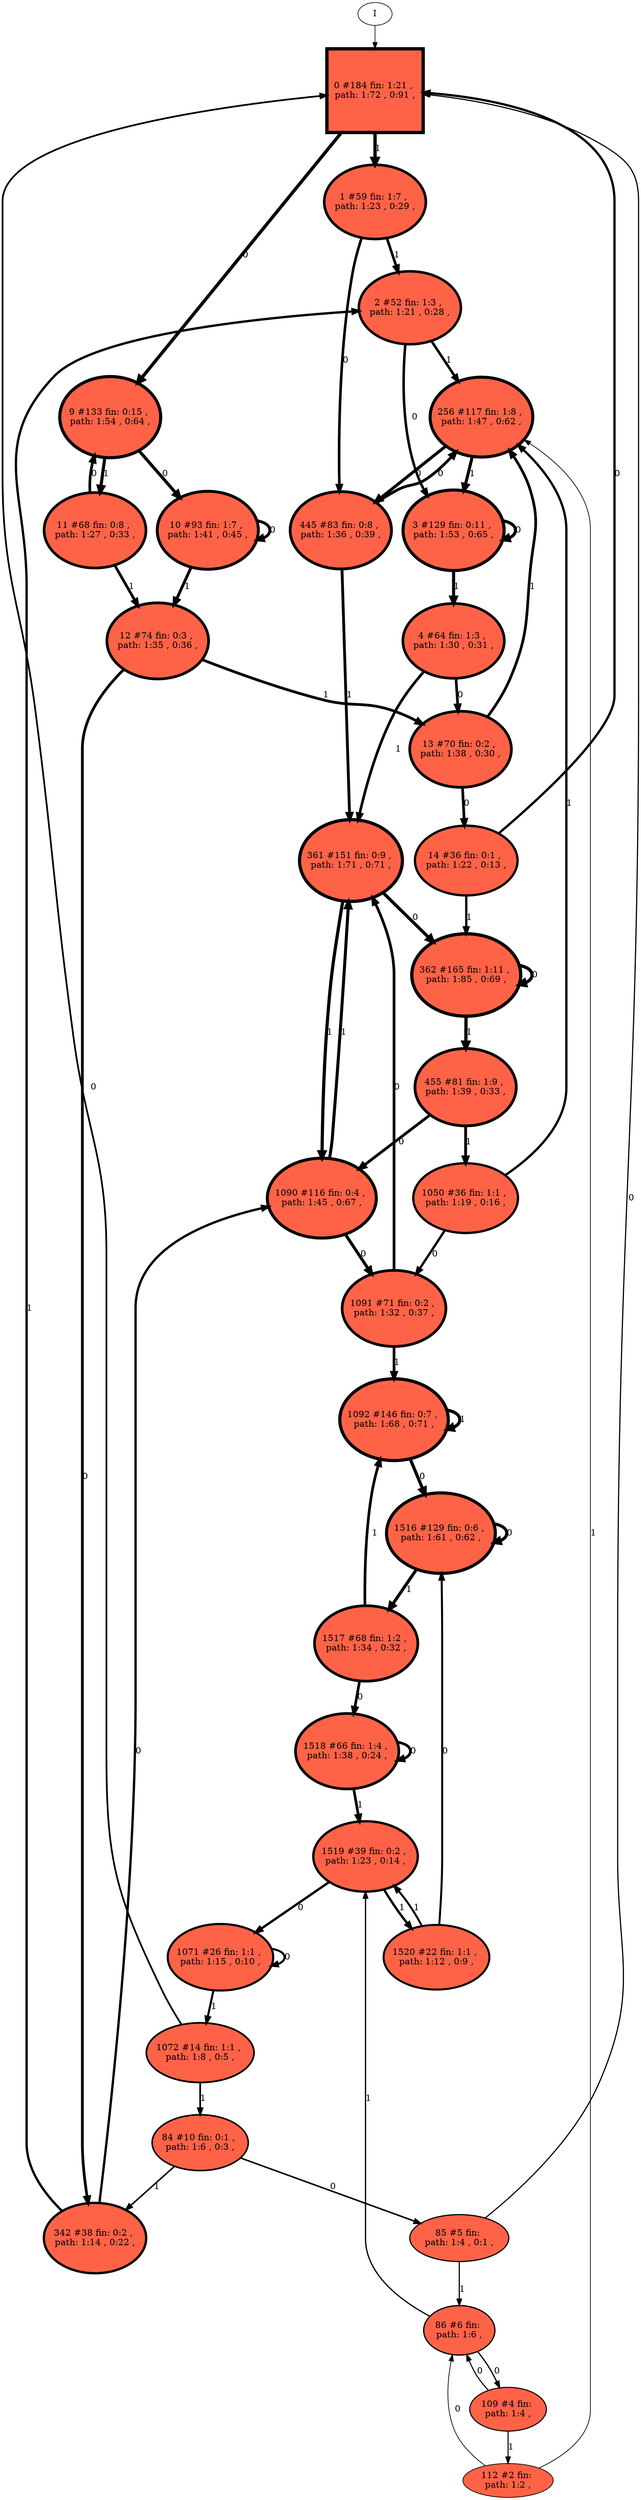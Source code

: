 // produced with flexfringe // 
digraph DFA {
	0 [label="root" shape=box];
		I -> 0;
	0 [ label="0 #184 fin: 1:21 , 
 path: 1:72 , 0:91 , " , style=filled, fillcolor="tomato", width=1.82783, height=1.82783, penwidth=5.22036];
		0 -> 1 [label="1 " , penwidth=5.22036 ];
		0 -> 9 [label="0 " , penwidth=5.22036 ];
	1 [ label="1 #59 fin: 1:7 , 
 path: 1:23 , 0:29 , " , style=filled, fillcolor="tomato", width=1.62813, height=1.62813, penwidth=4.09434];
		1 -> 2 [label="1 " , penwidth=4.09434 ];
		1 -> 445 [label="0 " , penwidth=4.09434 ];
	9 [ label="9 #133 fin: 0:15 , 
 path: 1:54 , 0:64 , " , style=filled, fillcolor="tomato", width=1.77459, height=1.77459, penwidth=4.89784];
		9 -> 11 [label="1 " , penwidth=4.89784 ];
		9 -> 10 [label="0 " , penwidth=4.89784 ];
	2 [ label="2 #52 fin: 1:3 , 
 path: 1:21 , 0:28 , " , style=filled, fillcolor="tomato", width=1.60348, height=1.60348, penwidth=3.97029];
		2 -> 256 [label="1 " , penwidth=3.97029 ];
		2 -> 3 [label="0 " , penwidth=3.97029 ];
	11 [ label="11 #68 fin: 0:8 , 
 path: 1:27 , 0:33 , " , style=filled, fillcolor="tomato", width=1.6552, height=1.6552, penwidth=4.23411];
		11 -> 12 [label="1 " , penwidth=4.23411 ];
		11 -> 9 [label="0 " , penwidth=4.23411 ];
	10 [ label="10 #93 fin: 1:7 , 
 path: 1:41 , 0:45 , " , style=filled, fillcolor="tomato", width=1.71259, height=1.71259, penwidth=4.54329];
		10 -> 12 [label="1 " , penwidth=4.54329 ];
		10 -> 10 [label="0 " , penwidth=4.54329 ];
	256 [ label="256 #117 fin: 1:8 , 
 path: 1:47 , 0:62 , " , style=filled, fillcolor="tomato", width=1.75279, height=1.75279, penwidth=4.77068];
		256 -> 3 [label="1 " , penwidth=4.77068 ];
		256 -> 445 [label="0 " , penwidth=4.77068 ];
	3 [ label="3 #129 fin: 0:11 , 
 path: 1:53 , 0:65 , " , style=filled, fillcolor="tomato", width=1.76943, height=1.76943, penwidth=4.86753];
		3 -> 4 [label="1 " , penwidth=4.86753 ];
		3 -> 3 [label="0 " , penwidth=4.86753 ];
	12 [ label="12 #74 fin: 0:3 , 
 path: 1:35 , 0:36 , " , style=filled, fillcolor="tomato", width=1.671, height=1.671, penwidth=4.31749];
		12 -> 13 [label="1 " , penwidth=4.31749 ];
		12 -> 342 [label="0 " , penwidth=4.31749 ];
	445 [ label="445 #83 fin: 0:8 , 
 path: 1:36 , 0:39 , " , style=filled, fillcolor="tomato", width=1.69209, height=1.69209, penwidth=4.43082];
		445 -> 361 [label="1 " , penwidth=4.43082 ];
		445 -> 256 [label="0 " , penwidth=4.43082 ];
	4 [ label="4 #64 fin: 1:3 , 
 path: 1:30 , 0:31 , " , style=filled, fillcolor="tomato", width=1.64372, height=1.64372, penwidth=4.17439];
		4 -> 361 [label="1 " , penwidth=4.17439 ];
		4 -> 13 [label="0 " , penwidth=4.17439 ];
	13 [ label="13 #70 fin: 0:2 , 
 path: 1:38 , 0:30 , " , style=filled, fillcolor="tomato", width=1.66064, height=1.66064, penwidth=4.26268];
		13 -> 256 [label="1 " , penwidth=4.26268 ];
		13 -> 14 [label="0 " , penwidth=4.26268 ];
	342 [ label="342 #38 fin: 0:2 , 
 path: 1:14 , 0:22 , " , style=filled, fillcolor="tomato", width=1.53978, height=1.53978, penwidth=3.66356];
		342 -> 2 [label="1 " , penwidth=3.66356 ];
		342 -> 1090 [label="0 " , penwidth=3.66356 ];
	361 [ label="361 #151 fin: 0:9 , 
 path: 1:71 , 0:71 , " , style=filled, fillcolor="tomato", width=1.79573, height=1.79573, penwidth=5.02388];
		361 -> 1090 [label="1 " , penwidth=5.02388 ];
		361 -> 362 [label="0 " , penwidth=5.02388 ];
	14 [ label="14 #36 fin: 0:1 , 
 path: 1:22 , 0:13 , " , style=filled, fillcolor="tomato", width=1.52843, height=1.52843, penwidth=3.61092];
		14 -> 362 [label="1 " , penwidth=3.61092 ];
		14 -> 0 [label="0 " , penwidth=3.61092 ];
	1090 [ label="1090 #116 fin: 0:4 , 
 path: 1:45 , 0:67 , " , style=filled, fillcolor="tomato", width=1.75131, height=1.75131, penwidth=4.76217];
		1090 -> 361 [label="1 " , penwidth=4.76217 ];
		1090 -> 1091 [label="0 " , penwidth=4.76217 ];
	362 [ label="362 #165 fin: 1:11 , 
 path: 1:85 , 0:69 , " , style=filled, fillcolor="tomato", width=1.81025, height=1.81025, penwidth=5.11199];
		362 -> 455 [label="1 " , penwidth=5.11199 ];
		362 -> 362 [label="0 " , penwidth=5.11199 ];
	1091 [ label="1091 #71 fin: 0:2 , 
 path: 1:32 , 0:37 , " , style=filled, fillcolor="tomato", width=1.66329, height=1.66329, penwidth=4.27667];
		1091 -> 1092 [label="1 " , penwidth=4.27667 ];
		1091 -> 361 [label="0 " , penwidth=4.27667 ];
	455 [ label="455 #81 fin: 1:9 , 
 path: 1:39 , 0:33 , " , style=filled, fillcolor="tomato", width=1.68764, height=1.68764, penwidth=4.40672];
		455 -> 1050 [label="1 " , penwidth=4.40672 ];
		455 -> 1090 [label="0 " , penwidth=4.40672 ];
	1092 [ label="1092 #146 fin: 0:7 , 
 path: 1:68 , 0:71 , " , style=filled, fillcolor="tomato", width=1.79016, height=1.79016, penwidth=4.99043];
		1092 -> 1092 [label="1 " , penwidth=4.99043 ];
		1092 -> 1516 [label="0 " , penwidth=4.99043 ];
	1516 [ label="1516 #129 fin: 0:6 , 
 path: 1:61 , 0:62 , " , style=filled, fillcolor="tomato", width=1.76943, height=1.76943, penwidth=4.86753];
		1516 -> 1517 [label="1 " , penwidth=4.86753 ];
		1516 -> 1516 [label="0 " , penwidth=4.86753 ];
	1517 [ label="1517 #68 fin: 1:2 , 
 path: 1:34 , 0:32 , " , style=filled, fillcolor="tomato", width=1.6552, height=1.6552, penwidth=4.23411];
		1517 -> 1092 [label="1 " , penwidth=4.23411 ];
		1517 -> 1518 [label="0 " , penwidth=4.23411 ];
	1050 [ label="1050 #36 fin: 1:1 , 
 path: 1:19 , 0:16 , " , style=filled, fillcolor="tomato", width=1.52843, height=1.52843, penwidth=3.61092];
		1050 -> 256 [label="1 " , penwidth=3.61092 ];
		1050 -> 1091 [label="0 " , penwidth=3.61092 ];
	1518 [ label="1518 #66 fin: 1:4 , 
 path: 1:38 , 0:24 , " , style=filled, fillcolor="tomato", width=1.64956, height=1.64956, penwidth=4.20469];
		1518 -> 1519 [label="1 " , penwidth=4.20469 ];
		1518 -> 1518 [label="0 " , penwidth=4.20469 ];
	1519 [ label="1519 #39 fin: 0:2 , 
 path: 1:23 , 0:14 , " , style=filled, fillcolor="tomato", width=1.54519, height=1.54519, penwidth=3.68888];
		1519 -> 1520 [label="1 " , penwidth=3.68888 ];
		1519 -> 1071 [label="0 " , penwidth=3.68888 ];
	1520 [ label="1520 #22 fin: 1:1 , 
 path: 1:12 , 0:9 , " , style=filled, fillcolor="tomato", width=1.41961, height=1.41961, penwidth=3.13549];
		1520 -> 1519 [label="1 " , penwidth=3.13549 ];
		1520 -> 1516 [label="0 " , penwidth=3.13549 ];
	1071 [ label="1071 #26 fin: 1:1 , 
 path: 1:15 , 0:10 , " , style=filled, fillcolor="tomato", width=1.45765, height=1.45765, penwidth=3.29584];
		1071 -> 1072 [label="1 " , penwidth=3.29584 ];
		1071 -> 1071 [label="0 " , penwidth=3.29584 ];
	1072 [ label="1072 #14 fin: 1:1 , 
 path: 1:8 , 0:5 , " , style=filled, fillcolor="tomato", width=1.31051, height=1.31051, penwidth=2.70805];
		1072 -> 84 [label="1 " , penwidth=2.70805 ];
		1072 -> 0 [label="0 " , penwidth=2.70805 ];
	84 [ label="84 #10 fin: 0:1 , 
 path: 1:6 , 0:3 , " , style=filled, fillcolor="tomato", width=1.22316, height=1.22316, penwidth=2.3979];
		84 -> 342 [label="1 " , penwidth=2.3979 ];
		84 -> 85 [label="0 " , penwidth=2.3979 ];
	85 [ label="85 #5 fin: 
 path: 1:4 , 0:1 , " , style=filled, fillcolor="tomato", width=1.02667, height=1.02667, penwidth=1.79176];
		85 -> 86 [label="1 " , penwidth=1.79176 ];
		85 -> 0 [label="0 " , penwidth=1.79176 ];
	86 [ label="86 #6 fin: 
 path: 1:6 , " , style=filled, fillcolor="tomato", width=1.08042, height=1.08042, penwidth=1.94591];
		86 -> 1519 [label="1 " , penwidth=1.94591 ];
		86 -> 109 [label="0 " , penwidth=1.94591 ];
	109 [ label="109 #4 fin: 
 path: 1:4 , " , style=filled, fillcolor="tomato", width=0.959135, height=0.959135, penwidth=1.60944];
		109 -> 112 [label="1 " , penwidth=1.60944 ];
		109 -> 86 [label="0 " , penwidth=1.60944 ];
	112 [ label="112 #2 fin: 
 path: 1:2 , " , style=filled, fillcolor="tomato", width=0.741276, height=0.741276, penwidth=1.09861];
		112 -> 256 [label="1 " , penwidth=1.09861 ];
		112 -> 86 [label="0 " , penwidth=1.09861 ];
}
